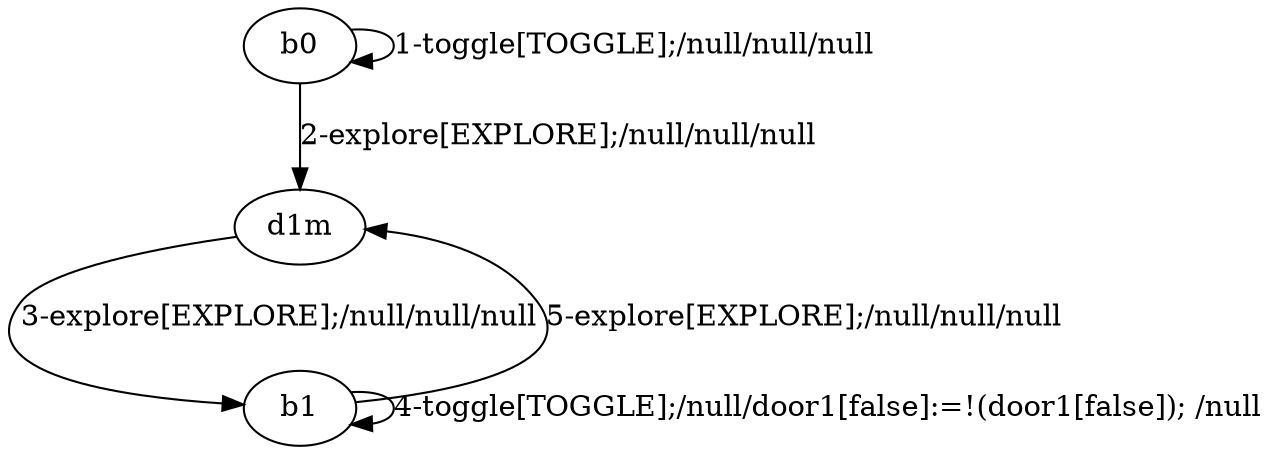 # Total number of goals covered by this test: 1
# d1m --> b1

digraph g {
"b0" -> "b0" [label = "1-toggle[TOGGLE];/null/null/null"];
"b0" -> "d1m" [label = "2-explore[EXPLORE];/null/null/null"];
"d1m" -> "b1" [label = "3-explore[EXPLORE];/null/null/null"];
"b1" -> "b1" [label = "4-toggle[TOGGLE];/null/door1[false]:=!(door1[false]); /null"];
"b1" -> "d1m" [label = "5-explore[EXPLORE];/null/null/null"];
}